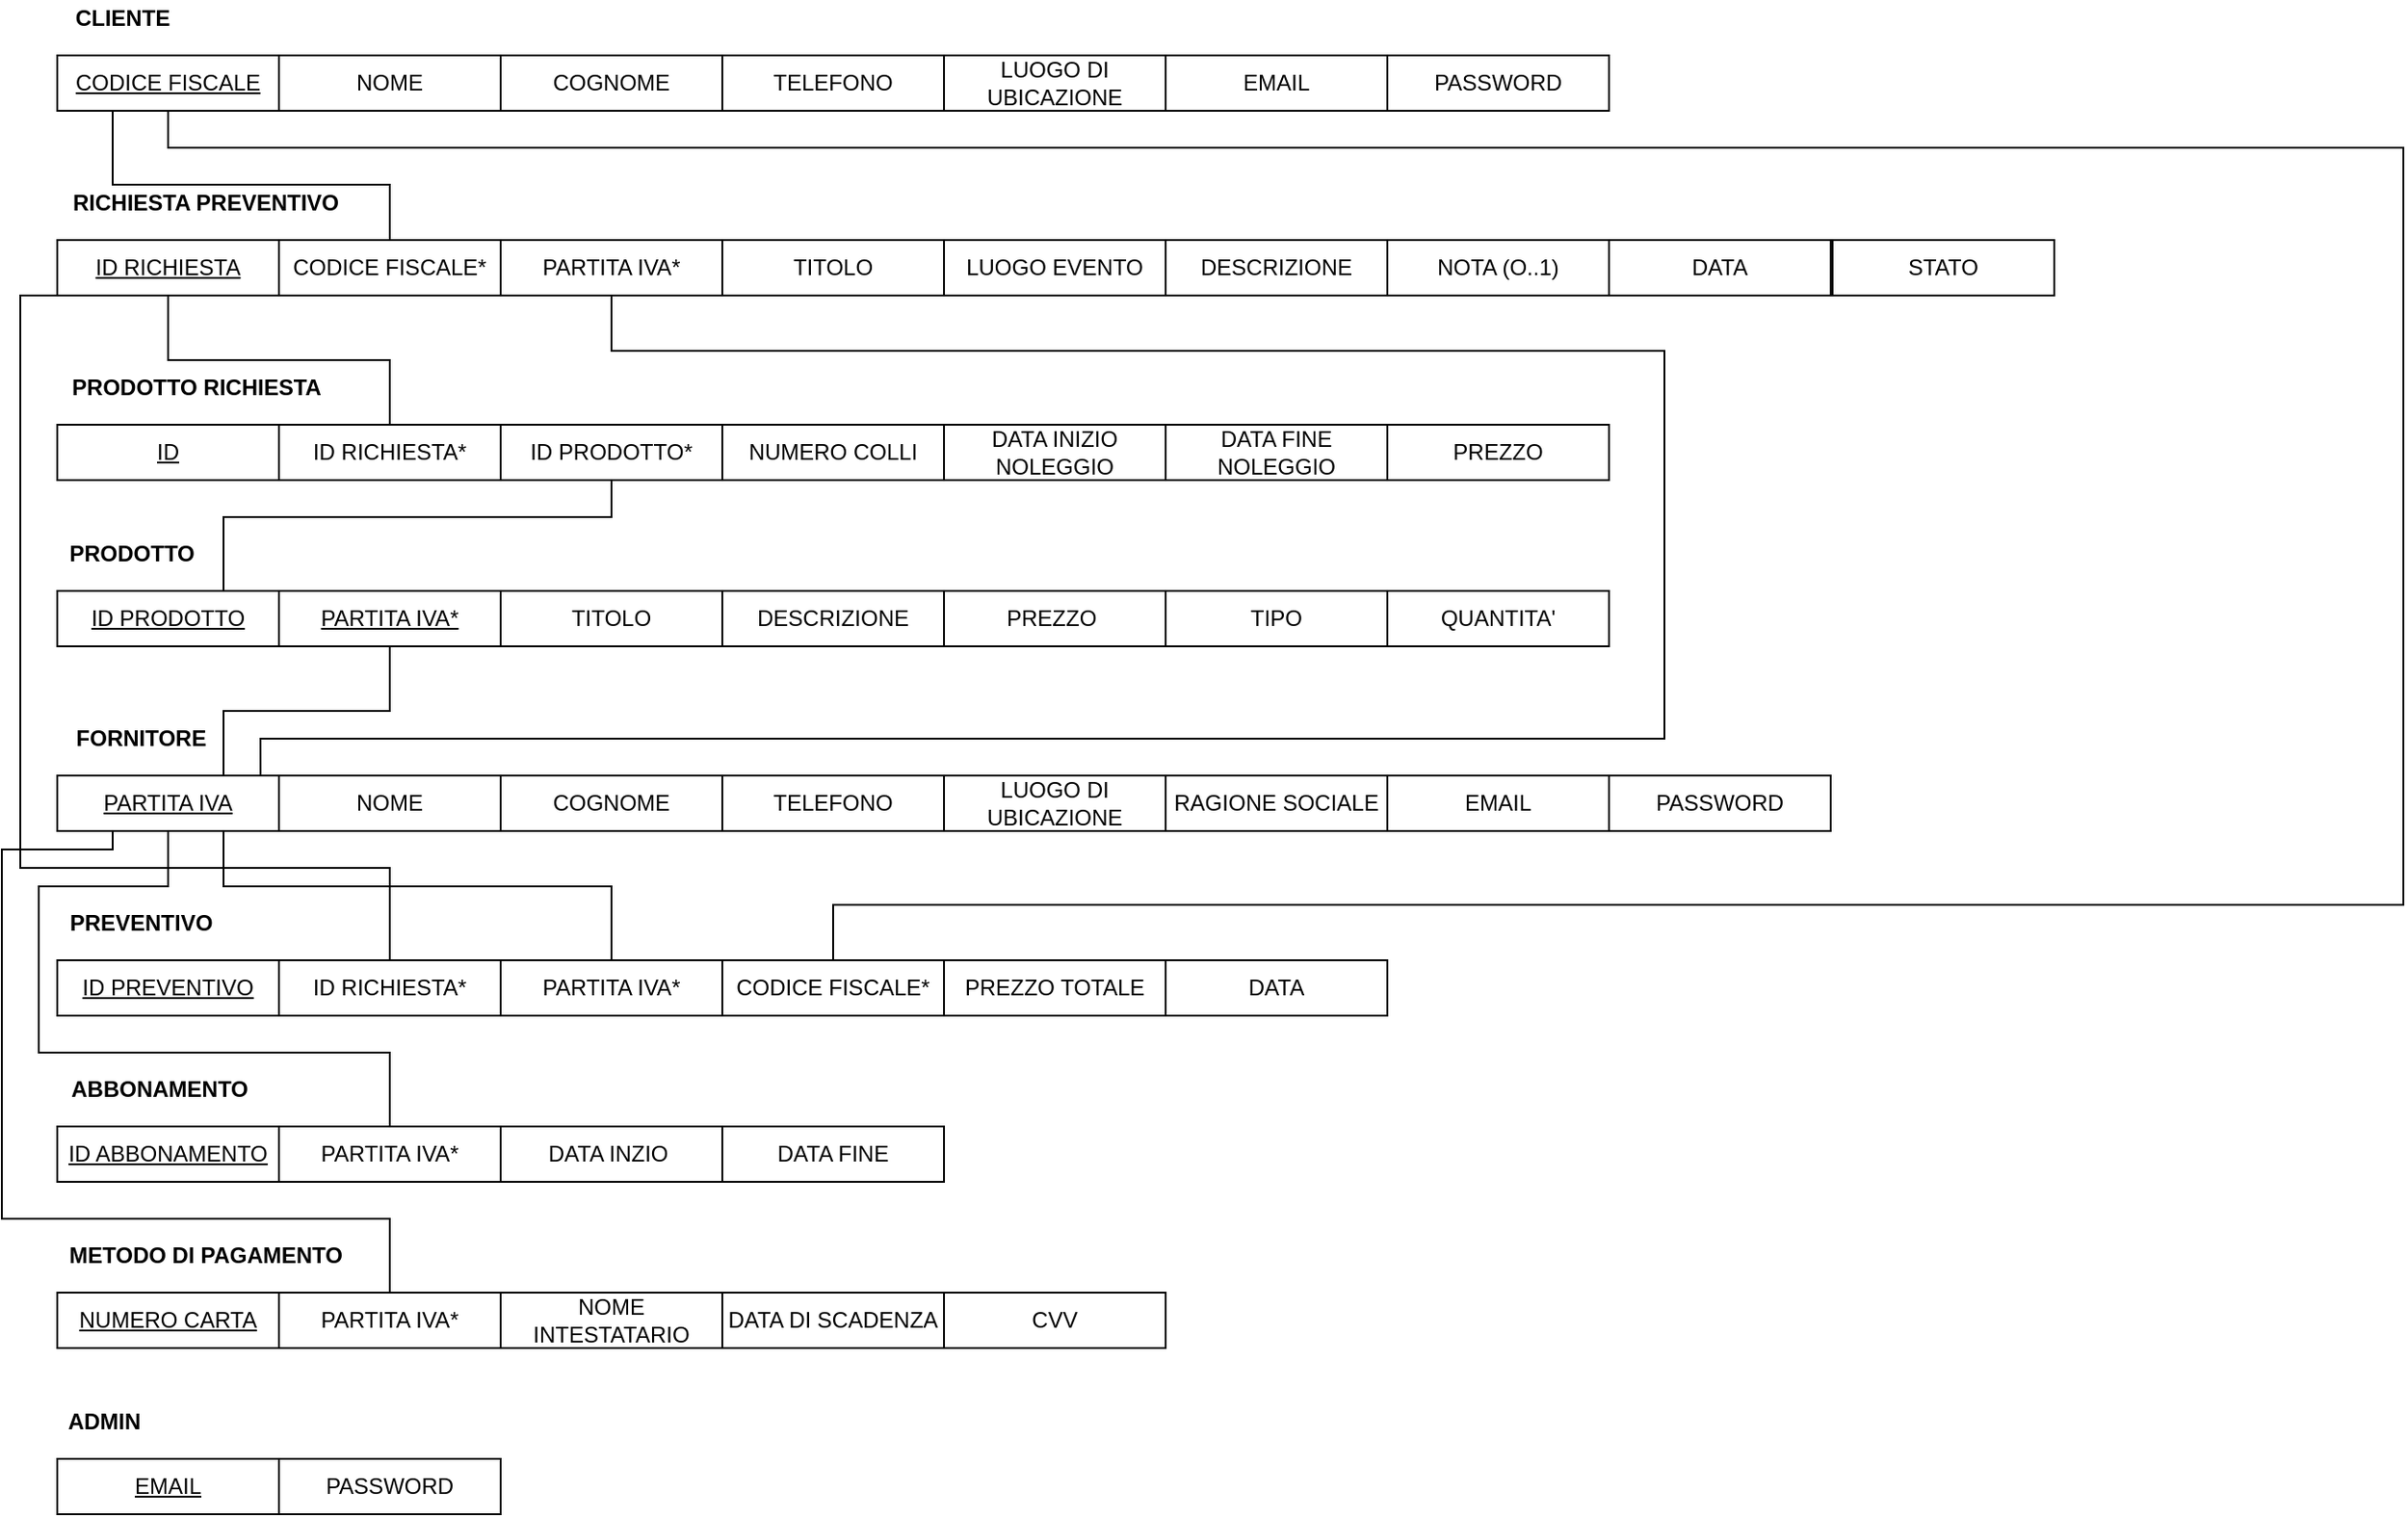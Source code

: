<mxfile version="13.10.5" type="device"><diagram id="Dcz7rDuzTQ98gVYw0Ew1" name="Pagina-1"><mxGraphModel dx="946" dy="1758" grid="1" gridSize="10" guides="1" tooltips="1" connect="1" arrows="1" fold="1" page="1" pageScale="1" pageWidth="827" pageHeight="1169" math="0" shadow="0"><root><mxCell id="0"/><mxCell id="1" parent="0"/><mxCell id="2OAba6tY5hOgWQukF6hc-66" value="CODICE FISCALE" style="rounded=0;whiteSpace=wrap;html=1;fontStyle=4" parent="1" vertex="1"><mxGeometry x="40" y="-340" width="120" height="30" as="geometry"/></mxCell><mxCell id="2OAba6tY5hOgWQukF6hc-67" value="NOME" style="rounded=0;whiteSpace=wrap;html=1;" parent="1" vertex="1"><mxGeometry x="160" y="-340" width="120" height="30" as="geometry"/></mxCell><mxCell id="2OAba6tY5hOgWQukF6hc-68" value="COGNOME" style="rounded=0;whiteSpace=wrap;html=1;fontStyle=0" parent="1" vertex="1"><mxGeometry x="280" y="-340" width="120" height="30" as="geometry"/></mxCell><mxCell id="2OAba6tY5hOgWQukF6hc-69" value="TELEFONO" style="rounded=0;whiteSpace=wrap;html=1;fontStyle=0" parent="1" vertex="1"><mxGeometry x="400" y="-340" width="120" height="30" as="geometry"/></mxCell><mxCell id="2OAba6tY5hOgWQukF6hc-70" value="LUOGO DI UBICAZIONE" style="rounded=0;whiteSpace=wrap;html=1;fontStyle=0" parent="1" vertex="1"><mxGeometry x="520" y="-340" width="120" height="30" as="geometry"/></mxCell><mxCell id="2OAba6tY5hOgWQukF6hc-71" value="EMAIL" style="rounded=0;whiteSpace=wrap;html=1;" parent="1" vertex="1"><mxGeometry x="640" y="-340" width="120" height="30" as="geometry"/></mxCell><mxCell id="2OAba6tY5hOgWQukF6hc-72" value="CLIENTE" style="text;html=1;align=center;verticalAlign=middle;resizable=0;points=[];autosize=1;fontStyle=1" parent="1" vertex="1"><mxGeometry x="40" y="-370" width="70" height="20" as="geometry"/></mxCell><mxCell id="wmFZKWkN6H2qoRHs--cr-3" value="PASSWORD" style="rounded=0;whiteSpace=wrap;html=1;" parent="1" vertex="1"><mxGeometry x="760" y="-340" width="120" height="30" as="geometry"/></mxCell><mxCell id="wmFZKWkN6H2qoRHs--cr-13" value="ID RICHIESTA" style="rounded=0;whiteSpace=wrap;html=1;fontStyle=4" parent="1" vertex="1"><mxGeometry x="40" y="-240" width="120" height="30" as="geometry"/></mxCell><mxCell id="7t58BId040fnIUO-k33z-17" style="edgeStyle=orthogonalEdgeStyle;rounded=0;orthogonalLoop=1;jettySize=auto;html=1;entryX=0.25;entryY=1;entryDx=0;entryDy=0;endArrow=none;endFill=0;" edge="1" parent="1" source="wmFZKWkN6H2qoRHs--cr-15" target="2OAba6tY5hOgWQukF6hc-66"><mxGeometry relative="1" as="geometry"><Array as="points"><mxPoint x="220" y="-270"/><mxPoint x="70" y="-270"/></Array></mxGeometry></mxCell><mxCell id="wmFZKWkN6H2qoRHs--cr-15" value="CODICE FISCALE*" style="rounded=0;whiteSpace=wrap;html=1;fontStyle=0" parent="1" vertex="1"><mxGeometry x="160" y="-240" width="120" height="30" as="geometry"/></mxCell><mxCell id="7t58BId040fnIUO-k33z-16" style="edgeStyle=orthogonalEdgeStyle;rounded=0;orthogonalLoop=1;jettySize=auto;html=1;entryX=0.917;entryY=0;entryDx=0;entryDy=0;entryPerimeter=0;endArrow=none;endFill=0;" edge="1" parent="1" source="wmFZKWkN6H2qoRHs--cr-16" target="wmFZKWkN6H2qoRHs--cr-47"><mxGeometry relative="1" as="geometry"><Array as="points"><mxPoint x="340" y="-180"/><mxPoint x="910" y="-180"/><mxPoint x="910" y="30"/><mxPoint x="150" y="30"/></Array></mxGeometry></mxCell><mxCell id="wmFZKWkN6H2qoRHs--cr-16" value="PARTITA IVA*" style="rounded=0;whiteSpace=wrap;html=1;fontStyle=0" parent="1" vertex="1"><mxGeometry x="280" y="-240" width="120" height="30" as="geometry"/></mxCell><mxCell id="wmFZKWkN6H2qoRHs--cr-17" value="TITOLO" style="rounded=0;whiteSpace=wrap;html=1;fontStyle=0" parent="1" vertex="1"><mxGeometry x="400" y="-240" width="120" height="30" as="geometry"/></mxCell><mxCell id="wmFZKWkN6H2qoRHs--cr-18" value="LUOGO EVENTO&lt;span style=&quot;color: rgba(0 , 0 , 0 , 0) ; font-family: monospace ; font-size: 0px&quot;&gt;%3CmxGraphModel%3E%3Croot%3E%3CmxCell%20id%3D%220%22%2F%3E%3CmxCell%20id%3D%221%22%20parent%3D%220%22%2F%3E%3CmxCell%20id%3D%222%22%20value%3D%22ID%20RECENSIONE%22%20style%3D%22rounded%3D0%3BwhiteSpace%3Dwrap%3Bhtml%3D1%3BfontStyle%3D4%22%20vertex%3D%221%22%20parent%3D%221%22%3E%3CmxGeometry%20x%3D%2240%22%20y%3D%22-80%22%20width%3D%22120%22%20height%3D%2230%22%20as%3D%22geometry%22%2F%3E%3C%2FmxCell%3E%3CmxCell%20id%3D%223%22%20value%3D%22ID%20FORNITORE*%22%20style%3D%22rounded%3D0%3BwhiteSpace%3Dwrap%3Bhtml%3D1%3B%22%20vertex%3D%221%22%20parent%3D%221%22%3E%3CmxGeometry%20x%3D%22160%22%20y%3D%22-80%22%20width%3D%22120%22%20height%3D%2230%22%20as%3D%22geometry%22%2F%3E%3C%2FmxCell%3E%3CmxCell%20id%3D%224%22%20value%3D%22ID%20CLIENTE*%22%20style%3D%22rounded%3D0%3BwhiteSpace%3Dwrap%3Bhtml%3D1%3BfontStyle%3D0%22%20vertex%3D%221%22%20parent%3D%221%22%3E%3CmxGeometry%20x%3D%22280%22%20y%3D%22-80%22%20width%3D%22120%22%20height%3D%2230%22%20as%3D%22geometry%22%2F%3E%3C%2FmxCell%3E%3CmxCell%20id%3D%225%22%20value%3D%22TITOLO%22%20style%3D%22rounded%3D0%3BwhiteSpace%3Dwrap%3Bhtml%3D1%3BfontStyle%3D0%22%20vertex%3D%221%22%20parent%3D%221%22%3E%3CmxGeometry%20x%3D%22400%22%20y%3D%22-80%22%20width%3D%22120%22%20height%3D%2230%22%20as%3D%22geometry%22%2F%3E%3C%2FmxCell%3E%3CmxCell%20id%3D%226%22%20value%3D%22TIPO%22%20style%3D%22rounded%3D0%3BwhiteSpace%3Dwrap%3Bhtml%3D1%3BfontStyle%3D0%22%20vertex%3D%221%22%20parent%3D%221%22%3E%3CmxGeometry%20x%3D%22520%22%20y%3D%22-80%22%20width%3D%22120%22%20height%3D%2230%22%20as%3D%22geometry%22%2F%3E%3C%2FmxCell%3E%3CmxCell%20id%3D%227%22%20value%3D%22DESCRIZIONE%22%20style%3D%22rounded%3D0%3BwhiteSpace%3Dwrap%3Bhtml%3D1%3B%22%20vertex%3D%221%22%20parent%3D%221%22%3E%3CmxGeometry%20x%3D%22640%22%20y%3D%22-80%22%20width%3D%22120%22%20height%3D%2230%22%20as%3D%22geometry%22%2F%3E%3C%2FmxCell%3E%3CmxCell%20id%3D%228%22%20value%3D%22RECENSIONE%22%20style%3D%22text%3Bhtml%3D1%3Balign%3Dcenter%3BverticalAlign%3Dmiddle%3Bresizable%3D0%3Bpoints%3D%5B%5D%3Bautosize%3D1%3BfontStyle%3D1%22%20vertex%3D%221%22%20parent%3D%221%22%3E%3CmxGeometry%20x%3D%2240%22%20y%3D%22-110%22%20width%3D%2290%22%20height%3D%2220%22%20as%3D%22geometry%22%2F%3E%3C%2FmxCell%3E%3C%2Froot%3E%3C%2FmxGraphModel%3E&lt;/span&gt;&lt;span style=&quot;color: rgba(0 , 0 , 0 , 0) ; font-family: monospace ; font-size: 0px&quot;&gt;%3CmxGraphModel%3E%3Croot%3E%3CmxCell%20id%3D%220%22%2F%3E%3CmxCell%20id%3D%221%22%20parent%3D%220%22%2F%3E%3CmxCell%20id%3D%222%22%20value%3D%22ID%20RECENSIONE%22%20style%3D%22rounded%3D0%3BwhiteSpace%3Dwrap%3Bhtml%3D1%3BfontStyle%3D4%22%20vertex%3D%221%22%20parent%3D%221%22%3E%3CmxGeometry%20x%3D%2240%22%20y%3D%22-80%22%20width%3D%22120%22%20height%3D%2230%22%20as%3D%22geometry%22%2F%3E%3C%2FmxCell%3E%3CmxCell%20id%3D%223%22%20value%3D%22ID%20FORNITORE*%22%20style%3D%22rounded%3D0%3BwhiteSpace%3Dwrap%3Bhtml%3D1%3B%22%20vertex%3D%221%22%20parent%3D%221%22%3E%3CmxGeometry%20x%3D%22160%22%20y%3D%22-80%22%20width%3D%22120%22%20height%3D%2230%22%20as%3D%22geometry%22%2F%3E%3C%2FmxCell%3E%3CmxCell%20id%3D%224%22%20value%3D%22ID%20CLIENTE*%22%20style%3D%22rounded%3D0%3BwhiteSpace%3Dwrap%3Bhtml%3D1%3BfontStyle%3D0%22%20vertex%3D%221%22%20parent%3D%221%22%3E%3CmxGeometry%20x%3D%22280%22%20y%3D%22-80%22%20width%3D%22120%22%20height%3D%2230%22%20as%3D%22geometry%22%2F%3E%3C%2FmxCell%3E%3CmxCell%20id%3D%225%22%20value%3D%22TITOLO%22%20style%3D%22rounded%3D0%3BwhiteSpace%3Dwrap%3Bhtml%3D1%3BfontStyle%3D0%22%20vertex%3D%221%22%20parent%3D%221%22%3E%3CmxGeometry%20x%3D%22400%22%20y%3D%22-80%22%20width%3D%22120%22%20height%3D%2230%22%20as%3D%22geometry%22%2F%3E%3C%2FmxCell%3E%3CmxCell%20id%3D%226%22%20value%3D%22TIPO%22%20style%3D%22rounded%3D0%3BwhiteSpace%3Dwrap%3Bhtml%3D1%3BfontStyle%3D0%22%20vertex%3D%221%22%20parent%3D%221%22%3E%3CmxGeometry%20x%3D%22520%22%20y%3D%22-80%22%20width%3D%22120%22%20height%3D%2230%22%20as%3D%22geometry%22%2F%3E%3C%2FmxCell%3E%3CmxCell%20id%3D%227%22%20value%3D%22DESCRIZIONE%22%20style%3D%22rounded%3D0%3BwhiteSpace%3Dwrap%3Bhtml%3D1%3B%22%20vertex%3D%221%22%20parent%3D%221%22%3E%3CmxGeometry%20x%3D%22640%22%20y%3D%22-80%22%20width%3D%22120%22%20height%3D%2230%22%20as%3D%22geometry%22%2F%3E%3C%2FmxCell%3E%3CmxCell%20id%3D%228%22%20value%3D%22RECENSIONE%22%20style%3D%22text%3Bhtml%3D1%3Balign%3Dcenter%3BverticalAlign%3Dmiddle%3Bresizable%3D0%3Bpoints%3D%5B%5D%3Bautosize%3D1%3BfontStyle%3D1%22%20vertex%3D%221%22%20parent%3D%221%22%3E%3CmxGeometry%20x%3D%2240%22%20y%3D%22-110%22%20width%3D%2290%22%20height%3D%2220%22%20as%3D%22geometry%22%2F%3E%3C%2FmxCell%3E%3C%2Froot%3E%3C%2FmxGraphModel%3E&lt;/span&gt;" style="rounded=0;whiteSpace=wrap;html=1;" parent="1" vertex="1"><mxGeometry x="520" y="-240" width="120" height="30" as="geometry"/></mxCell><mxCell id="wmFZKWkN6H2qoRHs--cr-19" value="RICHIESTA PREVENTIVO" style="text;html=1;align=center;verticalAlign=middle;resizable=0;points=[];autosize=1;fontStyle=1" parent="1" vertex="1"><mxGeometry x="40" y="-270" width="160" height="20" as="geometry"/></mxCell><mxCell id="wmFZKWkN6H2qoRHs--cr-20" value="DESCRIZIONE" style="rounded=0;whiteSpace=wrap;html=1;" parent="1" vertex="1"><mxGeometry x="640" y="-240" width="120" height="30" as="geometry"/></mxCell><mxCell id="wmFZKWkN6H2qoRHs--cr-21" value="NOTA (O..1)" style="rounded=0;whiteSpace=wrap;html=1;" parent="1" vertex="1"><mxGeometry x="760" y="-240" width="120" height="30" as="geometry"/></mxCell><mxCell id="wmFZKWkN6H2qoRHs--cr-22" value="ID" style="rounded=0;whiteSpace=wrap;html=1;fontStyle=4" parent="1" vertex="1"><mxGeometry x="40" y="-140" width="120" height="30" as="geometry"/></mxCell><mxCell id="7t58BId040fnIUO-k33z-14" style="edgeStyle=orthogonalEdgeStyle;rounded=0;orthogonalLoop=1;jettySize=auto;html=1;entryX=0.5;entryY=1;entryDx=0;entryDy=0;endArrow=none;endFill=0;" edge="1" parent="1" source="wmFZKWkN6H2qoRHs--cr-23" target="wmFZKWkN6H2qoRHs--cr-13"><mxGeometry relative="1" as="geometry"/></mxCell><mxCell id="wmFZKWkN6H2qoRHs--cr-23" value="ID RICHIESTA*" style="rounded=0;whiteSpace=wrap;html=1;" parent="1" vertex="1"><mxGeometry x="160" y="-140" width="120" height="30" as="geometry"/></mxCell><mxCell id="7t58BId040fnIUO-k33z-15" style="edgeStyle=orthogonalEdgeStyle;rounded=0;orthogonalLoop=1;jettySize=auto;html=1;entryX=0.75;entryY=0;entryDx=0;entryDy=0;endArrow=none;endFill=0;" edge="1" parent="1" source="wmFZKWkN6H2qoRHs--cr-24" target="wmFZKWkN6H2qoRHs--cr-38"><mxGeometry relative="1" as="geometry"><Array as="points"><mxPoint x="340" y="-90"/><mxPoint x="130" y="-90"/></Array></mxGeometry></mxCell><mxCell id="wmFZKWkN6H2qoRHs--cr-24" value="ID PRODOTTO*" style="rounded=0;whiteSpace=wrap;html=1;fontStyle=0" parent="1" vertex="1"><mxGeometry x="280" y="-140" width="120" height="30" as="geometry"/></mxCell><mxCell id="wmFZKWkN6H2qoRHs--cr-25" value="NUMERO COLLI" style="rounded=0;whiteSpace=wrap;html=1;fontStyle=0" parent="1" vertex="1"><mxGeometry x="400" y="-140" width="120" height="30" as="geometry"/></mxCell><mxCell id="wmFZKWkN6H2qoRHs--cr-26" value="DATA INIZIO NOLEGGIO" style="rounded=0;whiteSpace=wrap;html=1;fontStyle=0" parent="1" vertex="1"><mxGeometry x="520" y="-140" width="120" height="30" as="geometry"/></mxCell><mxCell id="wmFZKWkN6H2qoRHs--cr-27" value="DATA FINE NOLEGGIO" style="rounded=0;whiteSpace=wrap;html=1;" parent="1" vertex="1"><mxGeometry x="640" y="-140" width="120" height="30" as="geometry"/></mxCell><mxCell id="wmFZKWkN6H2qoRHs--cr-28" value="PREZZO" style="rounded=0;whiteSpace=wrap;html=1;" parent="1" vertex="1"><mxGeometry x="760" y="-140" width="120" height="30" as="geometry"/></mxCell><mxCell id="wmFZKWkN6H2qoRHs--cr-30" value="PRODOTTO RICHIESTA" style="text;html=1;align=center;verticalAlign=middle;resizable=0;points=[];autosize=1;fontStyle=1" parent="1" vertex="1"><mxGeometry x="40" y="-170" width="150" height="20" as="geometry"/></mxCell><mxCell id="wmFZKWkN6H2qoRHs--cr-38" value="ID PRODOTTO" style="rounded=0;whiteSpace=wrap;html=1;fontStyle=4" parent="1" vertex="1"><mxGeometry x="40" y="-50" width="120" height="30" as="geometry"/></mxCell><mxCell id="wmFZKWkN6H2qoRHs--cr-39" value="TITOLO" style="rounded=0;whiteSpace=wrap;html=1;" parent="1" vertex="1"><mxGeometry x="280" y="-50" width="120" height="30" as="geometry"/></mxCell><mxCell id="wmFZKWkN6H2qoRHs--cr-40" value="DESCRIZIONE" style="rounded=0;whiteSpace=wrap;html=1;fontStyle=0" parent="1" vertex="1"><mxGeometry x="400" y="-50" width="120" height="30" as="geometry"/></mxCell><mxCell id="wmFZKWkN6H2qoRHs--cr-41" value="PREZZO&amp;nbsp;" style="rounded=0;whiteSpace=wrap;html=1;fontStyle=0" parent="1" vertex="1"><mxGeometry x="520" y="-50" width="120" height="30" as="geometry"/></mxCell><mxCell id="wmFZKWkN6H2qoRHs--cr-42" value="TIPO" style="rounded=0;whiteSpace=wrap;html=1;fontStyle=0" parent="1" vertex="1"><mxGeometry x="640" y="-50" width="120" height="30" as="geometry"/></mxCell><mxCell id="wmFZKWkN6H2qoRHs--cr-43" value="QUANTITA'" style="rounded=0;whiteSpace=wrap;html=1;" parent="1" vertex="1"><mxGeometry x="760" y="-50" width="120" height="30" as="geometry"/></mxCell><mxCell id="wmFZKWkN6H2qoRHs--cr-44" value="PRODOTTO" style="text;html=1;align=center;verticalAlign=middle;resizable=0;points=[];autosize=1;fontStyle=1" parent="1" vertex="1"><mxGeometry x="40" y="-80" width="80" height="20" as="geometry"/></mxCell><mxCell id="wmFZKWkN6H2qoRHs--cr-47" value="PARTITA IVA" style="rounded=0;whiteSpace=wrap;html=1;fontStyle=4" parent="1" vertex="1"><mxGeometry x="40" y="50" width="120" height="30" as="geometry"/></mxCell><mxCell id="wmFZKWkN6H2qoRHs--cr-48" value="NOME" style="rounded=0;whiteSpace=wrap;html=1;" parent="1" vertex="1"><mxGeometry x="160" y="50" width="120" height="30" as="geometry"/></mxCell><mxCell id="wmFZKWkN6H2qoRHs--cr-49" value="COGNOME" style="rounded=0;whiteSpace=wrap;html=1;fontStyle=0" parent="1" vertex="1"><mxGeometry x="280" y="50" width="120" height="30" as="geometry"/></mxCell><mxCell id="wmFZKWkN6H2qoRHs--cr-50" value="TELEFONO" style="rounded=0;whiteSpace=wrap;html=1;fontStyle=0" parent="1" vertex="1"><mxGeometry x="400" y="50" width="120" height="30" as="geometry"/></mxCell><mxCell id="wmFZKWkN6H2qoRHs--cr-51" value="LUOGO DI UBICAZIONE" style="rounded=0;whiteSpace=wrap;html=1;fontStyle=0" parent="1" vertex="1"><mxGeometry x="520" y="50" width="120" height="30" as="geometry"/></mxCell><mxCell id="wmFZKWkN6H2qoRHs--cr-52" value="RAGIONE SOCIALE" style="rounded=0;whiteSpace=wrap;html=1;" parent="1" vertex="1"><mxGeometry x="640" y="50" width="120" height="30" as="geometry"/></mxCell><mxCell id="wmFZKWkN6H2qoRHs--cr-53" value="FORNITORE" style="text;html=1;align=center;verticalAlign=middle;resizable=0;points=[];autosize=1;fontStyle=1" parent="1" vertex="1"><mxGeometry x="40" y="20" width="90" height="20" as="geometry"/></mxCell><mxCell id="wmFZKWkN6H2qoRHs--cr-54" value="EMAIL" style="rounded=0;whiteSpace=wrap;html=1;" parent="1" vertex="1"><mxGeometry x="760" y="50" width="120" height="30" as="geometry"/></mxCell><mxCell id="wmFZKWkN6H2qoRHs--cr-55" value="PASSWORD&lt;span style=&quot;color: rgba(0 , 0 , 0 , 0) ; font-family: monospace ; font-size: 0px&quot;&gt;%3CmxGraphModel%3E%3Croot%3E%3CmxCell%20id%3D%220%22%2F%3E%3CmxCell%20id%3D%221%22%20parent%3D%220%22%2F%3E%3CmxCell%20id%3D%222%22%20value%3D%22ID%20RICHIESTA%22%20style%3D%22rounded%3D0%3BwhiteSpace%3Dwrap%3Bhtml%3D1%3BfontStyle%3D4%22%20vertex%3D%221%22%20parent%3D%221%22%3E%3CmxGeometry%20x%3D%2240%22%20y%3D%2210%22%20width%3D%22120%22%20height%3D%2230%22%20as%3D%22geometry%22%2F%3E%3C%2FmxCell%3E%3CmxCell%20id%3D%223%22%20value%3D%22ID%20PREVENTIVO*%20(O..1)%22%20style%3D%22rounded%3D0%3BwhiteSpace%3Dwrap%3Bhtml%3D1%3B%22%20vertex%3D%221%22%20parent%3D%221%22%3E%3CmxGeometry%20x%3D%22160%22%20y%3D%2210%22%20width%3D%22120%22%20height%3D%2230%22%20as%3D%22geometry%22%2F%3E%3C%2FmxCell%3E%3CmxCell%20id%3D%224%22%20value%3D%22ID%20CLIENTE*%22%20style%3D%22rounded%3D0%3BwhiteSpace%3Dwrap%3Bhtml%3D1%3BfontStyle%3D0%22%20vertex%3D%221%22%20parent%3D%221%22%3E%3CmxGeometry%20x%3D%22280%22%20y%3D%2210%22%20width%3D%22120%22%20height%3D%2230%22%20as%3D%22geometry%22%2F%3E%3C%2FmxCell%3E%3CmxCell%20id%3D%225%22%20value%3D%22ID%20FORNITORE*%22%20style%3D%22rounded%3D0%3BwhiteSpace%3Dwrap%3Bhtml%3D1%3BfontStyle%3D0%22%20vertex%3D%221%22%20parent%3D%221%22%3E%3CmxGeometry%20x%3D%22400%22%20y%3D%2210%22%20width%3D%22120%22%20height%3D%2230%22%20as%3D%22geometry%22%2F%3E%3C%2FmxCell%3E%3CmxCell%20id%3D%226%22%20value%3D%22TITOLO%22%20style%3D%22rounded%3D0%3BwhiteSpace%3Dwrap%3Bhtml%3D1%3BfontStyle%3D0%22%20vertex%3D%221%22%20parent%3D%221%22%3E%3CmxGeometry%20x%3D%22520%22%20y%3D%2210%22%20width%3D%22120%22%20height%3D%2230%22%20as%3D%22geometry%22%2F%3E%3C%2FmxCell%3E%3CmxCell%20id%3D%227%22%20value%3D%22LUOGO%20EVENTO%26lt%3Bspan%20style%3D%26quot%3Bcolor%3A%20rgba(0%20%2C%200%20%2C%200%20%2C%200)%20%3B%20font-family%3A%20monospace%20%3B%20font-size%3A%200px%26quot%3B%26gt%3B%253CmxGraphModel%253E%253Croot%253E%253CmxCell%2520id%253D%25220%2522%252F%253E%253CmxCell%2520id%253D%25221%2522%2520parent%253D%25220%2522%252F%253E%253CmxCell%2520id%253D%25222%2522%2520value%253D%2522ID%2520RECENSIONE%2522%2520style%253D%2522rounded%253D0%253BwhiteSpace%253Dwrap%253Bhtml%253D1%253BfontStyle%253D4%2522%2520vertex%253D%25221%2522%2520parent%253D%25221%2522%253E%253CmxGeometry%2520x%253D%252240%2522%2520y%253D%2522-80%2522%2520width%253D%2522120%2522%2520height%253D%252230%2522%2520as%253D%2522geometry%2522%252F%253E%253C%252FmxCell%253E%253CmxCell%2520id%253D%25223%2522%2520value%253D%2522ID%2520FORNITORE*%2522%2520style%253D%2522rounded%253D0%253BwhiteSpace%253Dwrap%253Bhtml%253D1%253B%2522%2520vertex%253D%25221%2522%2520parent%253D%25221%2522%253E%253CmxGeometry%2520x%253D%2522160%2522%2520y%253D%2522-80%2522%2520width%253D%2522120%2522%2520height%253D%252230%2522%2520as%253D%2522geometry%2522%252F%253E%253C%252FmxCell%253E%253CmxCell%2520id%253D%25224%2522%2520value%253D%2522ID%2520CLIENTE*%2522%2520style%253D%2522rounded%253D0%253BwhiteSpace%253Dwrap%253Bhtml%253D1%253BfontStyle%253D0%2522%2520vertex%253D%25221%2522%2520parent%253D%25221%2522%253E%253CmxGeometry%2520x%253D%2522280%2522%2520y%253D%2522-80%2522%2520width%253D%2522120%2522%2520height%253D%252230%2522%2520as%253D%2522geometry%2522%252F%253E%253C%252FmxCell%253E%253CmxCell%2520id%253D%25225%2522%2520value%253D%2522TITOLO%2522%2520style%253D%2522rounded%253D0%253BwhiteSpace%253Dwrap%253Bhtml%253D1%253BfontStyle%253D0%2522%2520vertex%253D%25221%2522%2520parent%253D%25221%2522%253E%253CmxGeometry%2520x%253D%2522400%2522%2520y%253D%2522-80%2522%2520width%253D%2522120%2522%2520height%253D%252230%2522%2520as%253D%2522geometry%2522%252F%253E%253C%252FmxCell%253E%253CmxCell%2520id%253D%25226%2522%2520value%253D%2522TIPO%2522%2520style%253D%2522rounded%253D0%253BwhiteSpace%253Dwrap%253Bhtml%253D1%253BfontStyle%253D0%2522%2520vertex%253D%25221%2522%2520parent%253D%25221%2522%253E%253CmxGeometry%2520x%253D%2522520%2522%2520y%253D%2522-80%2522%2520width%253D%2522120%2522%2520height%253D%252230%2522%2520as%253D%2522geometry%2522%252F%253E%253C%252FmxCell%253E%253CmxCell%2520id%253D%25227%2522%2520value%253D%2522DESCRIZIONE%2522%2520style%253D%2522rounded%253D0%253BwhiteSpace%253Dwrap%253Bhtml%253D1%253B%2522%2520vertex%253D%25221%2522%2520parent%253D%25221%2522%253E%253CmxGeometry%2520x%253D%2522640%2522%2520y%253D%2522-80%2522%2520width%253D%2522120%2522%2520height%253D%252230%2522%2520as%253D%2522geometry%2522%252F%253E%253C%252FmxCell%253E%253CmxCell%2520id%253D%25228%2522%2520value%253D%2522RECENSIONE%2522%2520style%253D%2522text%253Bhtml%253D1%253Balign%253Dcenter%253BverticalAlign%253Dmiddle%253Bresizable%253D0%253Bpoints%253D%255B%255D%253Bautosize%253D1%253BfontStyle%253D1%2522%2520vertex%253D%25221%2522%2520parent%253D%25221%2522%253E%253CmxGeometry%2520x%253D%252240%2522%2520y%253D%2522-110%2522%2520width%253D%252290%2522%2520height%253D%252220%2522%2520as%253D%2522geometry%2522%252F%253E%253C%252FmxCell%253E%253C%252Froot%253E%253C%252FmxGraphModel%253E%26lt%3B%2Fspan%26gt%3B%26lt%3Bspan%20style%3D%26quot%3Bcolor%3A%20rgba(0%20%2C%200%20%2C%200%20%2C%200)%20%3B%20font-family%3A%20monospace%20%3B%20font-size%3A%200px%26quot%3B%26gt%3B%253CmxGraphModel%253E%253Croot%253E%253CmxCell%2520id%253D%25220%2522%252F%253E%253CmxCell%2520id%253D%25221%2522%2520parent%253D%25220%2522%252F%253E%253CmxCell%2520id%253D%25222%2522%2520value%253D%2522ID%2520RECENSIONE%2522%2520style%253D%2522rounded%253D0%253BwhiteSpace%253Dwrap%253Bhtml%253D1%253BfontStyle%253D4%2522%2520vertex%253D%25221%2522%2520parent%253D%25221%2522%253E%253CmxGeometry%2520x%253D%252240%2522%2520y%253D%2522-80%2522%2520width%253D%2522120%2522%2520height%253D%252230%2522%2520as%253D%2522geometry%2522%252F%253E%253C%252FmxCell%253E%253CmxCell%2520id%253D%25223%2522%2520value%253D%2522ID%2520FORNITORE*%2522%2520style%253D%2522rounded%253D0%253BwhiteSpace%253Dwrap%253Bhtml%253D1%253B%2522%2520vertex%253D%25221%2522%2520parent%253D%25221%2522%253E%253CmxGeometry%2520x%253D%2522160%2522%2520y%253D%2522-80%2522%2520width%253D%2522120%2522%2520height%253D%252230%2522%2520as%253D%2522geometry%2522%252F%253E%253C%252FmxCell%253E%253CmxCell%2520id%253D%25224%2522%2520value%253D%2522ID%2520CLIENTE*%2522%2520style%253D%2522rounded%253D0%253BwhiteSpace%253Dwrap%253Bhtml%253D1%253BfontStyle%253D0%2522%2520vertex%253D%25221%2522%2520parent%253D%25221%2522%253E%253CmxGeometry%2520x%253D%2522280%2522%2520y%253D%2522-80%2522%2520width%253D%2522120%2522%2520height%253D%252230%2522%2520as%253D%2522geometry%2522%252F%253E%253C%252FmxCell%253E%253CmxCell%2520id%253D%25225%2522%2520value%253D%2522TITOLO%2522%2520style%253D%2522rounded%253D0%253BwhiteSpace%253Dwrap%253Bhtml%253D1%253BfontStyle%253D0%2522%2520vertex%253D%25221%2522%2520parent%253D%25221%2522%253E%253CmxGeometry%2520x%253D%2522400%2522%2520y%253D%2522-80%2522%2520width%253D%2522120%2522%2520height%253D%252230%2522%2520as%253D%2522geometry%2522%252F%253E%253C%252FmxCell%253E%253CmxCell%2520id%253D%25226%2522%2520value%253D%2522TIPO%2522%2520style%253D%2522rounded%253D0%253BwhiteSpace%253Dwrap%253Bhtml%253D1%253BfontStyle%253D0%2522%2520vertex%253D%25221%2522%2520parent%253D%25221%2522%253E%253CmxGeometry%2520x%253D%2522520%2522%2520y%253D%2522-80%2522%2520width%253D%2522120%2522%2520height%253D%252230%2522%2520as%253D%2522geometry%2522%252F%253E%253C%252FmxCell%253E%253CmxCell%2520id%253D%25227%2522%2520value%253D%2522DESCRIZIONE%2522%2520style%253D%2522rounded%253D0%253BwhiteSpace%253Dwrap%253Bhtml%253D1%253B%2522%2520vertex%253D%25221%2522%2520parent%253D%25221%2522%253E%253CmxGeometry%2520x%253D%2522640%2522%2520y%253D%2522-80%2522%2520width%253D%2522120%2522%2520height%253D%252230%2522%2520as%253D%2522geometry%2522%252F%253E%253C%252FmxCell%253E%253CmxCell%2520id%253D%25228%2522%2520value%253D%2522RECENSIONE%2522%2520style%253D%2522text%253Bhtml%253D1%253Balign%253Dcenter%253BverticalAlign%253Dmiddle%253Bresizable%253D0%253Bpoints%253D%255B%255D%253Bautosize%253D1%253BfontStyle%253D1%2522%2520vertex%253D%25221%2522%2520parent%253D%25221%2522%253E%253CmxGeometry%2520x%253D%252240%2522%2520y%253D%2522-110%2522%2520width%253D%252290%2522%2520height%253D%252220%2522%2520as%253D%2522geometry%2522%252F%253E%253C%252FmxCell%253E%253C%252Froot%253E%253C%252FmxGraphModel%253E%26lt%3B%2Fspan%26gt%3B%22%20style%3D%22rounded%3D0%3BwhiteSpace%3Dwrap%3Bhtml%3D1%3B%22%20vertex%3D%221%22%20parent%3D%221%22%3E%3CmxGeometry%20x%3D%22640%22%20y%3D%2210%22%20width%3D%22120%22%20height%3D%2230%22%20as%3D%22geometry%22%2F%3E%3C%2FmxCell%3E%3CmxCell%20id%3D%228%22%20value%3D%22RICHIESTA%20PREVENTIVO%22%20style%3D%22text%3Bhtml%3D1%3Balign%3Dcenter%3BverticalAlign%3Dmiddle%3Bresizable%3D0%3Bpoints%3D%5B%5D%3Bautosize%3D1%3BfontStyle%3D1%22%20vertex%3D%221%22%20parent%3D%221%22%3E%3CmxGeometry%20x%3D%2240%22%20y%3D%22-20%22%20width%3D%22160%22%20height%3D%2220%22%20as%3D%22geometry%22%2F%3E%3C%2FmxCell%3E%3CmxCell%20id%3D%229%22%20value%3D%22DESCRIZIONE%22%20style%3D%22rounded%3D0%3BwhiteSpace%3Dwrap%3Bhtml%3D1%3B%22%20vertex%3D%221%22%20parent%3D%221%22%3E%3CmxGeometry%20x%3D%22760%22%20y%3D%2210%22%20width%3D%22120%22%20height%3D%2230%22%20as%3D%22geometry%22%2F%3E%3C%2FmxCell%3E%3CmxCell%20id%3D%2210%22%20value%3D%22NOTA%20(O..1)%22%20style%3D%22rounded%3D0%3BwhiteSpace%3Dwrap%3Bhtml%3D1%3B%22%20vertex%3D%221%22%20parent%3D%221%22%3E%3CmxGeometry%20x%3D%22880%22%20y%3D%2210%22%20width%3D%22120%22%20height%3D%2230%22%20as%3D%22geometry%22%2F%3E%3C%2FmxCell%3E%3C%2Froot%3E%3C%2FmxGraphModel%3E&lt;/span&gt;&lt;span style=&quot;color: rgba(0 , 0 , 0 , 0) ; font-family: monospace ; font-size: 0px&quot;&gt;%3CmxGraphModel%3E%3Croot%3E%3CmxCell%20id%3D%220%22%2F%3E%3CmxCell%20id%3D%221%22%20parent%3D%220%22%2F%3E%3CmxCell%20id%3D%222%22%20value%3D%22ID%20RICHIESTA%22%20style%3D%22rounded%3D0%3BwhiteSpace%3Dwrap%3Bhtml%3D1%3BfontStyle%3D4%22%20vertex%3D%221%22%20parent%3D%221%22%3E%3CmxGeometry%20x%3D%2240%22%20y%3D%2210%22%20width%3D%22120%22%20height%3D%2230%22%20as%3D%22geometry%22%2F%3E%3C%2FmxCell%3E%3CmxCell%20id%3D%223%22%20value%3D%22ID%20PREVENTIVO*%20(O..1)%22%20style%3D%22rounded%3D0%3BwhiteSpace%3Dwrap%3Bhtml%3D1%3B%22%20vertex%3D%221%22%20parent%3D%221%22%3E%3CmxGeometry%20x%3D%22160%22%20y%3D%2210%22%20width%3D%22120%22%20height%3D%2230%22%20as%3D%22geometry%22%2F%3E%3C%2FmxCell%3E%3CmxCell%20id%3D%224%22%20value%3D%22ID%20CLIENTE*%22%20style%3D%22rounded%3D0%3BwhiteSpace%3Dwrap%3Bhtml%3D1%3BfontStyle%3D0%22%20vertex%3D%221%22%20parent%3D%221%22%3E%3CmxGeometry%20x%3D%22280%22%20y%3D%2210%22%20width%3D%22120%22%20height%3D%2230%22%20as%3D%22geometry%22%2F%3E%3C%2FmxCell%3E%3CmxCell%20id%3D%225%22%20value%3D%22ID%20FORNITORE*%22%20style%3D%22rounded%3D0%3BwhiteSpace%3Dwrap%3Bhtml%3D1%3BfontStyle%3D0%22%20vertex%3D%221%22%20parent%3D%221%22%3E%3CmxGeometry%20x%3D%22400%22%20y%3D%2210%22%20width%3D%22120%22%20height%3D%2230%22%20as%3D%22geometry%22%2F%3E%3C%2FmxCell%3E%3CmxCell%20id%3D%226%22%20value%3D%22TITOLO%22%20style%3D%22rounded%3D0%3BwhiteSpace%3Dwrap%3Bhtml%3D1%3BfontStyle%3D0%22%20vertex%3D%221%22%20parent%3D%221%22%3E%3CmxGeometry%20x%3D%22520%22%20y%3D%2210%22%20width%3D%22120%22%20height%3D%2230%22%20as%3D%22geometry%22%2F%3E%3C%2FmxCell%3E%3CmxCell%20id%3D%227%22%20value%3D%22LUOGO%20EVENTO%26lt%3Bspan%20style%3D%26quot%3Bcolor%3A%20rgba(0%20%2C%200%20%2C%200%20%2C%200)%20%3B%20font-family%3A%20monospace%20%3B%20font-size%3A%200px%26quot%3B%26gt%3B%253CmxGraphModel%253E%253Croot%253E%253CmxCell%2520id%253D%25220%2522%252F%253E%253CmxCell%2520id%253D%25221%2522%2520parent%253D%25220%2522%252F%253E%253CmxCell%2520id%253D%25222%2522%2520value%253D%2522ID%2520RECENSIONE%2522%2520style%253D%2522rounded%253D0%253BwhiteSpace%253Dwrap%253Bhtml%253D1%253BfontStyle%253D4%2522%2520vertex%253D%25221%2522%2520parent%253D%25221%2522%253E%253CmxGeometry%2520x%253D%252240%2522%2520y%253D%2522-80%2522%2520width%253D%2522120%2522%2520height%253D%252230%2522%2520as%253D%2522geometry%2522%252F%253E%253C%252FmxCell%253E%253CmxCell%2520id%253D%25223%2522%2520value%253D%2522ID%2520FORNITORE*%2522%2520style%253D%2522rounded%253D0%253BwhiteSpace%253Dwrap%253Bhtml%253D1%253B%2522%2520vertex%253D%25221%2522%2520parent%253D%25221%2522%253E%253CmxGeometry%2520x%253D%2522160%2522%2520y%253D%2522-80%2522%2520width%253D%2522120%2522%2520height%253D%252230%2522%2520as%253D%2522geometry%2522%252F%253E%253C%252FmxCell%253E%253CmxCell%2520id%253D%25224%2522%2520value%253D%2522ID%2520CLIENTE*%2522%2520style%253D%2522rounded%253D0%253BwhiteSpace%253Dwrap%253Bhtml%253D1%253BfontStyle%253D0%2522%2520vertex%253D%25221%2522%2520parent%253D%25221%2522%253E%253CmxGeometry%2520x%253D%2522280%2522%2520y%253D%2522-80%2522%2520width%253D%2522120%2522%2520height%253D%252230%2522%2520as%253D%2522geometry%2522%252F%253E%253C%252FmxCell%253E%253CmxCell%2520id%253D%25225%2522%2520value%253D%2522TITOLO%2522%2520style%253D%2522rounded%253D0%253BwhiteSpace%253Dwrap%253Bhtml%253D1%253BfontStyle%253D0%2522%2520vertex%253D%25221%2522%2520parent%253D%25221%2522%253E%253CmxGeometry%2520x%253D%2522400%2522%2520y%253D%2522-80%2522%2520width%253D%2522120%2522%2520height%253D%252230%2522%2520as%253D%2522geometry%2522%252F%253E%253C%252FmxCell%253E%253CmxCell%2520id%253D%25226%2522%2520value%253D%2522TIPO%2522%2520style%253D%2522rounded%253D0%253BwhiteSpace%253Dwrap%253Bhtml%253D1%253BfontStyle%253D0%2522%2520vertex%253D%25221%2522%2520parent%253D%25221%2522%253E%253CmxGeometry%2520x%253D%2522520%2522%2520y%253D%2522-80%2522%2520width%253D%2522120%2522%2520height%253D%252230%2522%2520as%253D%2522geometry%2522%252F%253E%253C%252FmxCell%253E%253CmxCell%2520id%253D%25227%2522%2520value%253D%2522DESCRIZIONE%2522%2520style%253D%2522rounded%253D0%253BwhiteSpace%253Dwrap%253Bhtml%253D1%253B%2522%2520vertex%253D%25221%2522%2520parent%253D%25221%2522%253E%253CmxGeometry%2520x%253D%2522640%2522%2520y%253D%2522-80%2522%2520width%253D%2522120%2522%2520height%253D%252230%2522%2520as%253D%2522geometry%2522%252F%253E%253C%252FmxCell%253E%253CmxCell%2520id%253D%25228%2522%2520value%253D%2522RECENSIONE%2522%2520style%253D%2522text%253Bhtml%253D1%253Balign%253Dcenter%253BverticalAlign%253Dmiddle%253Bresizable%253D0%253Bpoints%253D%255B%255D%253Bautosize%253D1%253BfontStyle%253D1%2522%2520vertex%253D%25221%2522%2520parent%253D%25221%2522%253E%253CmxGeometry%2520x%253D%252240%2522%2520y%253D%2522-110%2522%2520width%253D%252290%2522%2520height%253D%252220%2522%2520as%253D%2522geometry%2522%252F%253E%253C%252FmxCell%253E%253C%252Froot%253E%253C%252FmxGraphModel%253E%26lt%3B%2Fspan%26gt%3B%26lt%3Bspan%20style%3D%26quot%3Bcolor%3A%20rgba(0%20%2C%200%20%2C%200%20%2C%200)%20%3B%20font-family%3A%20monospace%20%3B%20font-size%3A%200px%26quot%3B%26gt%3B%253CmxGraphModel%253E%253Croot%253E%253CmxCell%2520id%253D%25220%2522%252F%253E%253CmxCell%2520id%253D%25221%2522%2520parent%253D%25220%2522%252F%253E%253CmxCell%2520id%253D%25222%2522%2520value%253D%2522ID%2520RECENSIONE%2522%2520style%253D%2522rounded%253D0%253BwhiteSpace%253Dwrap%253Bhtml%253D1%253BfontStyle%253D4%2522%2520vertex%253D%25221%2522%2520parent%253D%25221%2522%253E%253CmxGeometry%2520x%253D%252240%2522%2520y%253D%2522-80%2522%2520width%253D%2522120%2522%2520height%253D%252230%2522%2520as%253D%2522geometry%2522%252F%253E%253C%252FmxCell%253E%253CmxCell%2520id%253D%25223%2522%2520value%253D%2522ID%2520FORNITORE*%2522%2520style%253D%2522rounded%253D0%253BwhiteSpace%253Dwrap%253Bhtml%253D1%253B%2522%2520vertex%253D%25221%2522%2520parent%253D%25221%2522%253E%253CmxGeometry%2520x%253D%2522160%2522%2520y%253D%2522-80%2522%2520width%253D%2522120%2522%2520height%253D%252230%2522%2520as%253D%2522geometry%2522%252F%253E%253C%252FmxCell%253E%253CmxCell%2520id%253D%25224%2522%2520value%253D%2522ID%2520CLIENTE*%2522%2520style%253D%2522rounded%253D0%253BwhiteSpace%253Dwrap%253Bhtml%253D1%253BfontStyle%253D0%2522%2520vertex%253D%25221%2522%2520parent%253D%25221%2522%253E%253CmxGeometry%2520x%253D%2522280%2522%2520y%253D%2522-80%2522%2520width%253D%2522120%2522%2520height%253D%252230%2522%2520as%253D%2522geometry%2522%252F%253E%253C%252FmxCell%253E%253CmxCell%2520id%253D%25225%2522%2520value%253D%2522TITOLO%2522%2520style%253D%2522rounded%253D0%253BwhiteSpace%253Dwrap%253Bhtml%253D1%253BfontStyle%253D0%2522%2520vertex%253D%25221%2522%2520parent%253D%25221%2522%253E%253CmxGeometry%2520x%253D%2522400%2522%2520y%253D%2522-80%2522%2520width%253D%2522120%2522%2520height%253D%252230%2522%2520as%253D%2522geometry%2522%252F%253E%253C%252FmxCell%253E%253CmxCell%2520id%253D%25226%2522%2520value%253D%2522TIPO%2522%2520style%253D%2522rounded%253D0%253BwhiteSpace%253Dwrap%253Bhtml%253D1%253BfontStyle%253D0%2522%2520vertex%253D%25221%2522%2520parent%253D%25221%2522%253E%253CmxGeometry%2520x%253D%2522520%2522%2520y%253D%2522-80%2522%2520width%253D%2522120%2522%2520height%253D%252230%2522%2520as%253D%2522geometry%2522%252F%253E%253C%252FmxCell%253E%253CmxCell%2520id%253D%25227%2522%2520value%253D%2522DESCRIZIONE%2522%2520style%253D%2522rounded%253D0%253BwhiteSpace%253Dwrap%253Bhtml%253D1%253B%2522%2520vertex%253D%25221%2522%2520parent%253D%25221%2522%253E%253CmxGeometry%2520x%253D%2522640%2522%2520y%253D%2522-80%2522%2520width%253D%2522120%2522%2520height%253D%252230%2522%2520as%253D%2522geometry%2522%252F%253E%253C%252FmxCell%253E%253CmxCell%2520id%253D%25228%2522%2520value%253D%2522RECENSIONE%2522%2520style%253D%2522text%253Bhtml%253D1%253Balign%253Dcenter%253BverticalAlign%253Dmiddle%253Bresizable%253D0%253Bpoints%253D%255B%255D%253Bautosize%253D1%253BfontStyle%253D1%2522%2520vertex%253D%25221%2522%2520parent%253D%25221%2522%253E%253CmxGeometry%2520x%253D%252240%2522%2520y%253D%2522-110%2522%2520width%253D%252290%2522%2520height%253D%252220%2522%2520as%253D%2522geometry%2522%252F%253E%253C%252FmxCell%253E%253C%252Froot%253E%253C%252FmxGraphModel%253E%26lt%3B%2Fspan%26gt%3B%22%20style%3D%22rounded%3D0%3BwhiteSpace%3Dwrap%3Bhtml%3D1%3B%22%20vertex%3D%221%22%20parent%3D%221%22%3E%3CmxGeometry%20x%3D%22640%22%20y%3D%2210%22%20width%3D%22120%22%20height%3D%2230%22%20as%3D%22geometry%22%2F%3E%3C%2FmxCell%3E%3CmxCell%20id%3D%228%22%20value%3D%22RICHIESTA%20PREVENTIVO%22%20style%3D%22text%3Bhtml%3D1%3Balign%3Dcenter%3BverticalAlign%3Dmiddle%3Bresizable%3D0%3Bpoints%3D%5B%5D%3Bautosize%3D1%3BfontStyle%3D1%22%20vertex%3D%221%22%20parent%3D%221%22%3E%3CmxGeometry%20x%3D%2240%22%20y%3D%22-20%22%20width%3D%22160%22%20height%3D%2220%22%20as%3D%22geometry%22%2F%3E%3C%2FmxCell%3E%3CmxCell%20id%3D%229%22%20value%3D%22DESCRIZIONE%22%20style%3D%22rounded%3D0%3BwhiteSpace%3Dwrap%3Bhtml%3D1%3B%22%20vertex%3D%221%22%20parent%3D%221%22%3E%3CmxGeometry%20x%3D%22760%22%20y%3D%2210%22%20width%3D%22120%22%20height%3D%2230%22%20as%3D%22geometry%22%2F%3E%3C%2FmxCell%3E%3CmxCell%20id%3D%2210%22%20value%3D%22NOTA%20(O..1)%22%20style%3D%22rounded%3D0%3BwhiteSpace%3Dwrap%3Bhtml%3D1%3B%22%20vertex%3D%221%22%20parent%3D%221%22%3E%3CmxGeometry%20x%3D%22880%22%20y%3D%2210%22%20width%3D%22120%22%20height%3D%2230%22%20as%3D%22geometry%22%2F%3E%3C%2FmxCell%3E%3C%2Froot%3E%3C%2FmxGraphModel%3E&lt;/span&gt;" style="rounded=0;whiteSpace=wrap;html=1;" parent="1" vertex="1"><mxGeometry x="880" y="50" width="120" height="30" as="geometry"/></mxCell><mxCell id="wmFZKWkN6H2qoRHs--cr-56" value="ID PREVENTIVO" style="rounded=0;whiteSpace=wrap;html=1;fontStyle=4" parent="1" vertex="1"><mxGeometry x="40" y="150" width="120" height="30" as="geometry"/></mxCell><mxCell id="7t58BId040fnIUO-k33z-20" style="edgeStyle=orthogonalEdgeStyle;rounded=0;orthogonalLoop=1;jettySize=auto;html=1;entryX=0.25;entryY=1;entryDx=0;entryDy=0;endArrow=none;endFill=0;" edge="1" parent="1" source="wmFZKWkN6H2qoRHs--cr-57" target="wmFZKWkN6H2qoRHs--cr-13"><mxGeometry relative="1" as="geometry"><Array as="points"><mxPoint x="220" y="100"/><mxPoint x="20" y="100"/><mxPoint x="20" y="-210"/></Array></mxGeometry></mxCell><mxCell id="wmFZKWkN6H2qoRHs--cr-57" value="ID RICHIESTA*" style="rounded=0;whiteSpace=wrap;html=1;" parent="1" vertex="1"><mxGeometry x="160" y="150" width="120" height="30" as="geometry"/></mxCell><mxCell id="wmFZKWkN6H2qoRHs--cr-58" value="PREZZO TOTALE" style="rounded=0;whiteSpace=wrap;html=1;fontStyle=0" parent="1" vertex="1"><mxGeometry x="520" y="150" width="120" height="30" as="geometry"/></mxCell><mxCell id="wmFZKWkN6H2qoRHs--cr-62" value="PREVENTIVO" style="text;html=1;align=center;verticalAlign=middle;resizable=0;points=[];autosize=1;fontStyle=1" parent="1" vertex="1"><mxGeometry x="40" y="120" width="90" height="20" as="geometry"/></mxCell><mxCell id="wmFZKWkN6H2qoRHs--cr-65" value="ID ABBONAMENTO" style="rounded=0;whiteSpace=wrap;html=1;fontStyle=4" parent="1" vertex="1"><mxGeometry x="40" y="240" width="120" height="30" as="geometry"/></mxCell><mxCell id="7t58BId040fnIUO-k33z-9" style="edgeStyle=orthogonalEdgeStyle;rounded=0;orthogonalLoop=1;jettySize=auto;html=1;endArrow=none;endFill=0;entryX=0.5;entryY=1;entryDx=0;entryDy=0;" edge="1" parent="1" source="wmFZKWkN6H2qoRHs--cr-66" target="wmFZKWkN6H2qoRHs--cr-47"><mxGeometry relative="1" as="geometry"><mxPoint x="30" y="110" as="targetPoint"/><Array as="points"><mxPoint x="220" y="200"/><mxPoint x="30" y="200"/><mxPoint x="30" y="110"/><mxPoint x="100" y="110"/></Array></mxGeometry></mxCell><mxCell id="wmFZKWkN6H2qoRHs--cr-66" value="PARTITA IVA*" style="rounded=0;whiteSpace=wrap;html=1;" parent="1" vertex="1"><mxGeometry x="160" y="240" width="120" height="30" as="geometry"/></mxCell><mxCell id="wmFZKWkN6H2qoRHs--cr-67" value="DATA INZIO&amp;nbsp;" style="rounded=0;whiteSpace=wrap;html=1;fontStyle=0" parent="1" vertex="1"><mxGeometry x="280" y="240" width="120" height="30" as="geometry"/></mxCell><mxCell id="wmFZKWkN6H2qoRHs--cr-68" value="DATA FINE" style="rounded=0;whiteSpace=wrap;html=1;fontStyle=0" parent="1" vertex="1"><mxGeometry x="400" y="240" width="120" height="30" as="geometry"/></mxCell><mxCell id="wmFZKWkN6H2qoRHs--cr-71" value="ABBONAMENTO" style="text;html=1;align=center;verticalAlign=middle;resizable=0;points=[];autosize=1;fontStyle=1" parent="1" vertex="1"><mxGeometry x="40" y="210" width="110" height="20" as="geometry"/></mxCell><mxCell id="wmFZKWkN6H2qoRHs--cr-74" value="NUMERO CARTA" style="rounded=0;whiteSpace=wrap;html=1;fontStyle=4" parent="1" vertex="1"><mxGeometry x="40" y="330" width="120" height="30" as="geometry"/></mxCell><mxCell id="7t58BId040fnIUO-k33z-10" style="edgeStyle=orthogonalEdgeStyle;rounded=0;orthogonalLoop=1;jettySize=auto;html=1;entryX=0.25;entryY=1;entryDx=0;entryDy=0;endArrow=none;endFill=0;" edge="1" parent="1" source="wmFZKWkN6H2qoRHs--cr-75" target="wmFZKWkN6H2qoRHs--cr-47"><mxGeometry relative="1" as="geometry"><Array as="points"><mxPoint x="220" y="290"/><mxPoint x="10" y="290"/><mxPoint x="10" y="90"/><mxPoint x="70" y="90"/></Array></mxGeometry></mxCell><mxCell id="wmFZKWkN6H2qoRHs--cr-75" value="PARTITA IVA*" style="rounded=0;whiteSpace=wrap;html=1;" parent="1" vertex="1"><mxGeometry x="160" y="330" width="120" height="30" as="geometry"/></mxCell><mxCell id="wmFZKWkN6H2qoRHs--cr-76" value="NOME INTESTATARIO" style="rounded=0;whiteSpace=wrap;html=1;fontStyle=0" parent="1" vertex="1"><mxGeometry x="280" y="330" width="120" height="30" as="geometry"/></mxCell><mxCell id="wmFZKWkN6H2qoRHs--cr-77" value="DATA DI SCADENZA" style="rounded=0;whiteSpace=wrap;html=1;fontStyle=0" parent="1" vertex="1"><mxGeometry x="400" y="330" width="120" height="30" as="geometry"/></mxCell><mxCell id="wmFZKWkN6H2qoRHs--cr-80" value="METODO DI PAGAMENTO" style="text;html=1;align=center;verticalAlign=middle;resizable=0;points=[];autosize=1;fontStyle=1" parent="1" vertex="1"><mxGeometry x="40" y="300" width="160" height="20" as="geometry"/></mxCell><mxCell id="wmFZKWkN6H2qoRHs--cr-83" value="EMAIL" style="rounded=0;whiteSpace=wrap;html=1;fontStyle=4" parent="1" vertex="1"><mxGeometry x="40" y="420" width="120" height="30" as="geometry"/></mxCell><mxCell id="wmFZKWkN6H2qoRHs--cr-84" value="PASSWORD" style="rounded=0;whiteSpace=wrap;html=1;" parent="1" vertex="1"><mxGeometry x="160" y="420" width="120" height="30" as="geometry"/></mxCell><mxCell id="wmFZKWkN6H2qoRHs--cr-89" value="ADMIN" style="text;html=1;align=center;verticalAlign=middle;resizable=0;points=[];autosize=1;fontStyle=1" parent="1" vertex="1"><mxGeometry x="40" y="390" width="50" height="20" as="geometry"/></mxCell><mxCell id="7t58BId040fnIUO-k33z-1" value="STATO" style="rounded=0;whiteSpace=wrap;html=1;" vertex="1" parent="1"><mxGeometry x="1001" y="-240" width="120" height="30" as="geometry"/></mxCell><mxCell id="7t58BId040fnIUO-k33z-2" value="DATA" style="rounded=0;whiteSpace=wrap;html=1;" vertex="1" parent="1"><mxGeometry x="880" y="-240" width="120" height="30" as="geometry"/></mxCell><mxCell id="7t58BId040fnIUO-k33z-13" style="edgeStyle=orthogonalEdgeStyle;rounded=0;orthogonalLoop=1;jettySize=auto;html=1;entryX=0.75;entryY=0;entryDx=0;entryDy=0;endArrow=none;endFill=0;" edge="1" parent="1" source="7t58BId040fnIUO-k33z-3" target="wmFZKWkN6H2qoRHs--cr-47"><mxGeometry relative="1" as="geometry"/></mxCell><mxCell id="7t58BId040fnIUO-k33z-3" value="&lt;u&gt;PARTITA IVA*&lt;/u&gt;" style="rounded=0;whiteSpace=wrap;html=1;" vertex="1" parent="1"><mxGeometry x="160" y="-50" width="120" height="30" as="geometry"/></mxCell><mxCell id="7t58BId040fnIUO-k33z-4" value="CVV" style="rounded=0;whiteSpace=wrap;html=1;fontStyle=0" vertex="1" parent="1"><mxGeometry x="520" y="330" width="120" height="30" as="geometry"/></mxCell><mxCell id="7t58BId040fnIUO-k33z-11" style="edgeStyle=orthogonalEdgeStyle;rounded=0;orthogonalLoop=1;jettySize=auto;html=1;entryX=0.75;entryY=1;entryDx=0;entryDy=0;endArrow=none;endFill=0;" edge="1" parent="1" source="7t58BId040fnIUO-k33z-5" target="wmFZKWkN6H2qoRHs--cr-47"><mxGeometry relative="1" as="geometry"><Array as="points"><mxPoint x="340" y="110"/><mxPoint x="130" y="110"/></Array></mxGeometry></mxCell><mxCell id="7t58BId040fnIUO-k33z-5" value="PARTITA IVA*" style="rounded=0;whiteSpace=wrap;html=1;" vertex="1" parent="1"><mxGeometry x="280" y="150" width="120" height="30" as="geometry"/></mxCell><mxCell id="7t58BId040fnIUO-k33z-12" style="edgeStyle=orthogonalEdgeStyle;rounded=0;orthogonalLoop=1;jettySize=auto;html=1;entryX=0.5;entryY=1;entryDx=0;entryDy=0;endArrow=none;endFill=0;" edge="1" parent="1" source="7t58BId040fnIUO-k33z-6" target="2OAba6tY5hOgWQukF6hc-66"><mxGeometry relative="1" as="geometry"><Array as="points"><mxPoint x="460" y="120"/><mxPoint x="1310" y="120"/><mxPoint x="1310" y="-290"/><mxPoint x="100" y="-290"/></Array></mxGeometry></mxCell><mxCell id="7t58BId040fnIUO-k33z-6" value="CODICE FISCALE*" style="rounded=0;whiteSpace=wrap;html=1;" vertex="1" parent="1"><mxGeometry x="400" y="150" width="120" height="30" as="geometry"/></mxCell><mxCell id="7t58BId040fnIUO-k33z-7" value="DATA" style="rounded=0;whiteSpace=wrap;html=1;fontStyle=0" vertex="1" parent="1"><mxGeometry x="640" y="150" width="120" height="30" as="geometry"/></mxCell></root></mxGraphModel></diagram></mxfile>